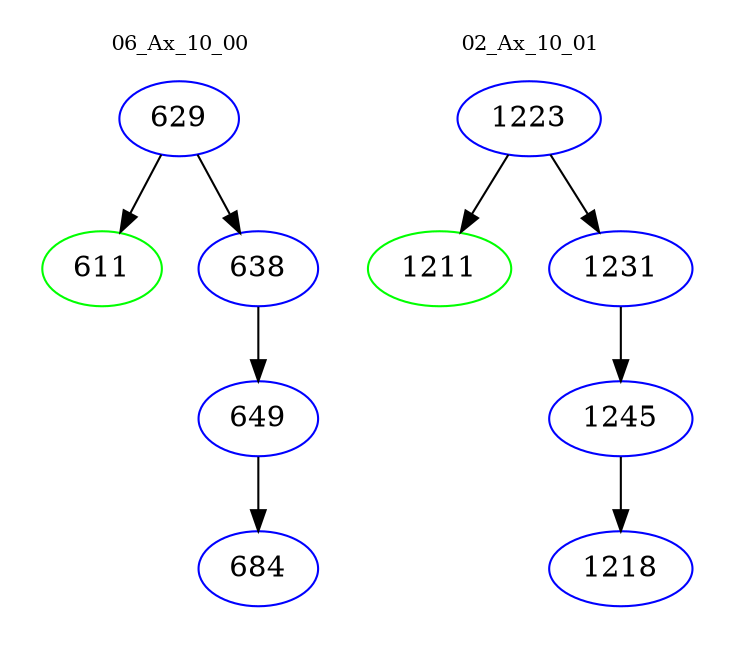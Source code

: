 digraph{
subgraph cluster_0 {
color = white
label = "06_Ax_10_00";
fontsize=10;
T0_629 [label="629", color="blue"]
T0_629 -> T0_611 [color="black"]
T0_611 [label="611", color="green"]
T0_629 -> T0_638 [color="black"]
T0_638 [label="638", color="blue"]
T0_638 -> T0_649 [color="black"]
T0_649 [label="649", color="blue"]
T0_649 -> T0_684 [color="black"]
T0_684 [label="684", color="blue"]
}
subgraph cluster_1 {
color = white
label = "02_Ax_10_01";
fontsize=10;
T1_1223 [label="1223", color="blue"]
T1_1223 -> T1_1211 [color="black"]
T1_1211 [label="1211", color="green"]
T1_1223 -> T1_1231 [color="black"]
T1_1231 [label="1231", color="blue"]
T1_1231 -> T1_1245 [color="black"]
T1_1245 [label="1245", color="blue"]
T1_1245 -> T1_1218 [color="black"]
T1_1218 [label="1218", color="blue"]
}
}
